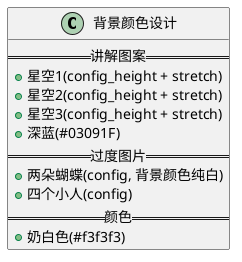 @startuml 背景颜色设计
class "背景颜色设计" as A{
    ==讲解图案==
    + 星空1(config_height + stretch)
    + 星空2(config_height + stretch)
    + 星空3(config_height + stretch)
    + 深蓝(#03091F)
    ==过度图片==
    + 两朵蝴蝶(config, 背景颜色纯白)
    + 四个小人(config)
    ==颜色==
    + 奶白色(#f3f3f3)
}


@enduml